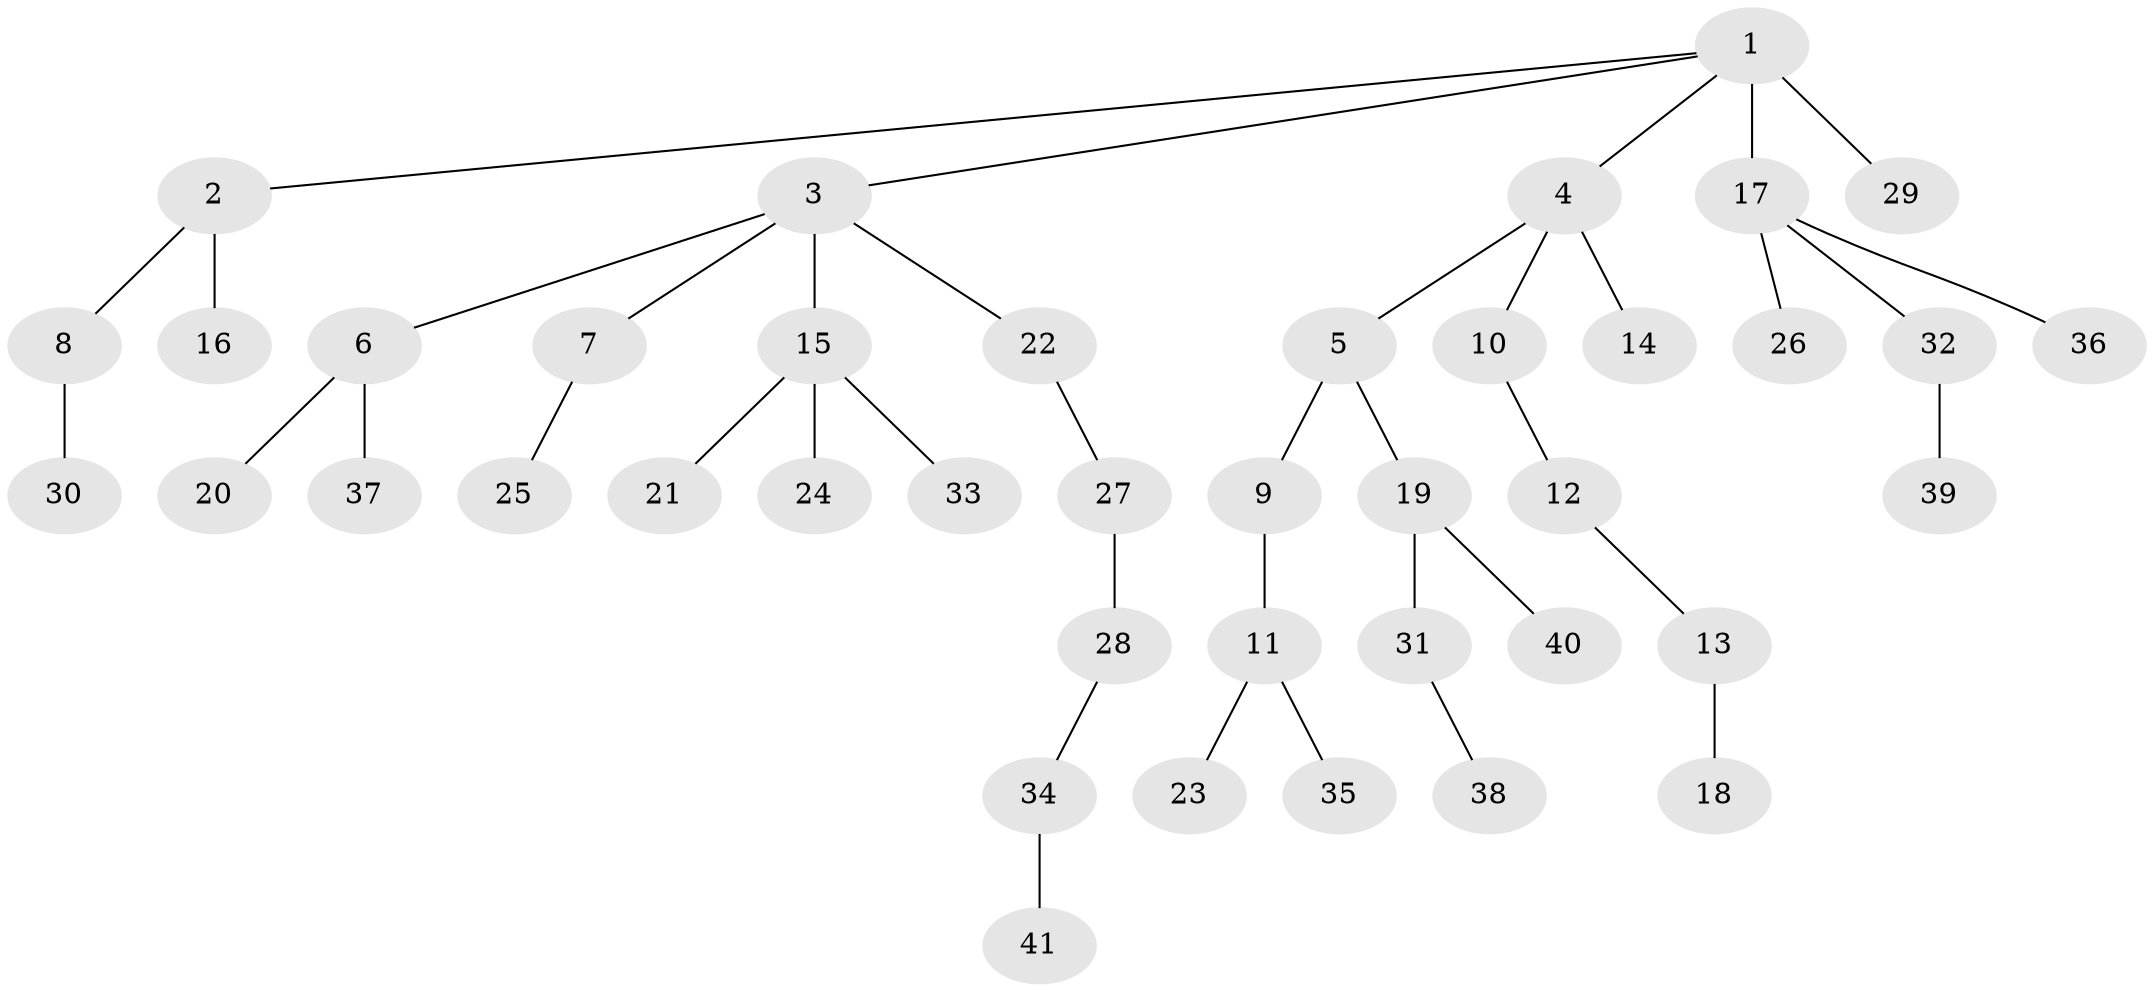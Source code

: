 // original degree distribution, {7: 0.014814814814814815, 4: 0.07407407407407407, 6: 0.007407407407407408, 2: 0.2814814814814815, 3: 0.13333333333333333, 5: 0.022222222222222223, 1: 0.4666666666666667}
// Generated by graph-tools (version 1.1) at 2025/51/03/04/25 22:51:40]
// undirected, 41 vertices, 40 edges
graph export_dot {
  node [color=gray90,style=filled];
  1;
  2;
  3;
  4;
  5;
  6;
  7;
  8;
  9;
  10;
  11;
  12;
  13;
  14;
  15;
  16;
  17;
  18;
  19;
  20;
  21;
  22;
  23;
  24;
  25;
  26;
  27;
  28;
  29;
  30;
  31;
  32;
  33;
  34;
  35;
  36;
  37;
  38;
  39;
  40;
  41;
  1 -- 2 [weight=1.0];
  1 -- 3 [weight=1.0];
  1 -- 4 [weight=1.0];
  1 -- 17 [weight=2.0];
  1 -- 29 [weight=2.0];
  2 -- 8 [weight=1.0];
  2 -- 16 [weight=2.0];
  3 -- 6 [weight=1.0];
  3 -- 7 [weight=1.0];
  3 -- 15 [weight=1.0];
  3 -- 22 [weight=1.0];
  4 -- 5 [weight=1.0];
  4 -- 10 [weight=1.0];
  4 -- 14 [weight=1.0];
  5 -- 9 [weight=1.0];
  5 -- 19 [weight=1.0];
  6 -- 20 [weight=1.0];
  6 -- 37 [weight=1.0];
  7 -- 25 [weight=1.0];
  8 -- 30 [weight=1.0];
  9 -- 11 [weight=1.0];
  10 -- 12 [weight=2.0];
  11 -- 23 [weight=1.0];
  11 -- 35 [weight=1.0];
  12 -- 13 [weight=1.0];
  13 -- 18 [weight=1.0];
  15 -- 21 [weight=1.0];
  15 -- 24 [weight=1.0];
  15 -- 33 [weight=1.0];
  17 -- 26 [weight=1.0];
  17 -- 32 [weight=1.0];
  17 -- 36 [weight=1.0];
  19 -- 31 [weight=1.0];
  19 -- 40 [weight=1.0];
  22 -- 27 [weight=1.0];
  27 -- 28 [weight=2.0];
  28 -- 34 [weight=1.0];
  31 -- 38 [weight=1.0];
  32 -- 39 [weight=1.0];
  34 -- 41 [weight=1.0];
}
